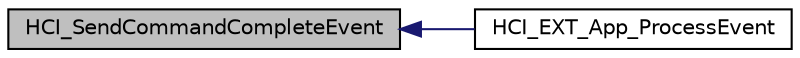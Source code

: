 digraph "HCI_SendCommandCompleteEvent"
{
  edge [fontname="Helvetica",fontsize="10",labelfontname="Helvetica",labelfontsize="10"];
  node [fontname="Helvetica",fontsize="10",shape=record];
  rankdir="LR";
  Node1 [label="HCI_SendCommandCompleteEvent",height=0.2,width=0.4,color="black", fillcolor="grey75", style="filled" fontcolor="black"];
  Node1 -> Node2 [dir="back",color="midnightblue",fontsize="10",style="solid",fontname="Helvetica"];
  Node2 [label="HCI_EXT_App_ProcessEvent",height=0.2,width=0.4,color="black", fillcolor="white", style="filled",URL="$hci__ext__app_8h.html#aa7110c131acfef58384e49791e5b4303"];
}

